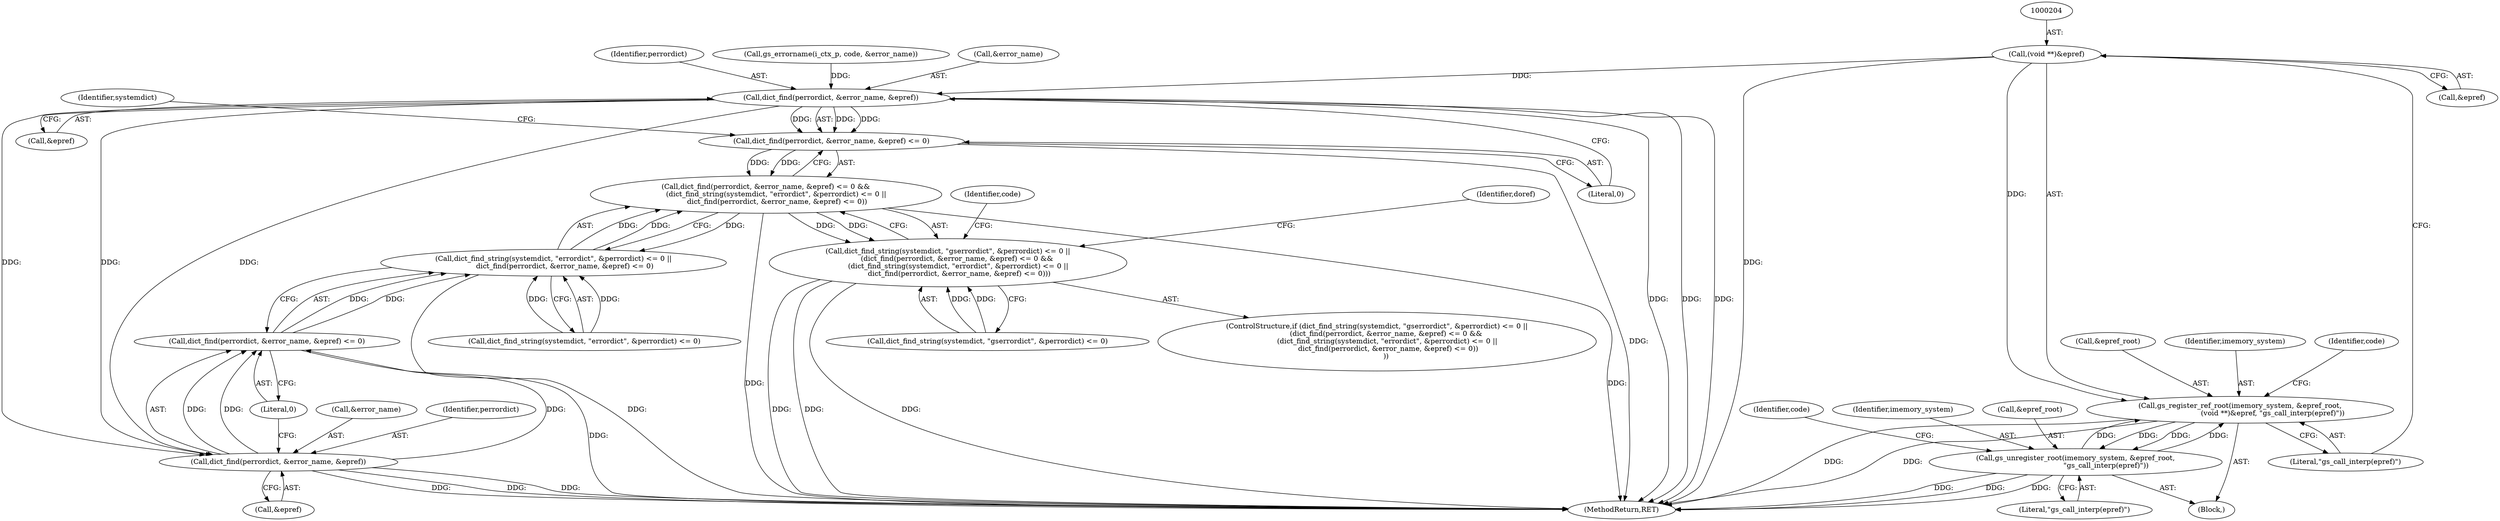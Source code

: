 digraph "0_ghostscript_a6807394bd94b708be24758287b606154daaaed9@pointer" {
"1000203" [label="(Call,(void **)&epref)"];
"1000199" [label="(Call,gs_register_ref_root(imemory_system, &epref_root,\n                             (void **)&epref, \"gs_call_interp(epref)\"))"];
"1000218" [label="(Call,gs_unregister_root(imemory_system, &epref_root,\n                           \"gs_call_interp(epref)\"))"];
"1000648" [label="(Call,dict_find(perrordict, &error_name, &epref))"];
"1000647" [label="(Call,dict_find(perrordict, &error_name, &epref) <= 0)"];
"1000646" [label="(Call,dict_find(perrordict, &error_name, &epref) <= 0 &&\n         (dict_find_string(systemdict, \"errordict\", &perrordict) <= 0 ||\n          dict_find(perrordict, &error_name, &epref) <= 0))"];
"1000638" [label="(Call,dict_find_string(systemdict, \"gserrordict\", &perrordict) <= 0 ||\n        (dict_find(perrordict, &error_name, &epref) <= 0 &&\n         (dict_find_string(systemdict, \"errordict\", &perrordict) <= 0 ||\n          dict_find(perrordict, &error_name, &epref) <= 0)))"];
"1000655" [label="(Call,dict_find_string(systemdict, \"errordict\", &perrordict) <= 0 ||\n          dict_find(perrordict, &error_name, &epref) <= 0)"];
"1000664" [label="(Call,dict_find(perrordict, &error_name, &epref))"];
"1000663" [label="(Call,dict_find(perrordict, &error_name, &epref) <= 0)"];
"1000225" [label="(Identifier,code)"];
"1000654" [label="(Literal,0)"];
"1000656" [label="(Call,dict_find_string(systemdict, \"errordict\", &perrordict) <= 0)"];
"1000203" [label="(Call,(void **)&epref)"];
"1000658" [label="(Identifier,systemdict)"];
"1000638" [label="(Call,dict_find_string(systemdict, \"gserrordict\", &perrordict) <= 0 ||\n        (dict_find(perrordict, &error_name, &epref) <= 0 &&\n         (dict_find_string(systemdict, \"errordict\", &perrordict) <= 0 ||\n          dict_find(perrordict, &error_name, &epref) <= 0)))"];
"1000201" [label="(Call,&epref_root)"];
"1000193" [label="(Block,)"];
"1000219" [label="(Identifier,imemory_system)"];
"1000666" [label="(Call,&error_name)"];
"1000218" [label="(Call,gs_unregister_root(imemory_system, &epref_root,\n                           \"gs_call_interp(epref)\"))"];
"1000639" [label="(Call,dict_find_string(systemdict, \"gserrordict\", &perrordict) <= 0)"];
"1000655" [label="(Call,dict_find_string(systemdict, \"errordict\", &perrordict) <= 0 ||\n          dict_find(perrordict, &error_name, &epref) <= 0)"];
"1000650" [label="(Call,&error_name)"];
"1000649" [label="(Identifier,perrordict)"];
"1000647" [label="(Call,dict_find(perrordict, &error_name, &epref) <= 0)"];
"1000220" [label="(Call,&epref_root)"];
"1000629" [label="(Call,gs_errorname(i_ctx_p, code, &error_name))"];
"1000200" [label="(Identifier,imemory_system)"];
"1000637" [label="(ControlStructure,if (dict_find_string(systemdict, \"gserrordict\", &perrordict) <= 0 ||\n        (dict_find(perrordict, &error_name, &epref) <= 0 &&\n         (dict_find_string(systemdict, \"errordict\", &perrordict) <= 0 ||\n          dict_find(perrordict, &error_name, &epref) <= 0))\n        ))"];
"1000209" [label="(Identifier,code)"];
"1000207" [label="(Literal,\"gs_call_interp(epref)\")"];
"1000205" [label="(Call,&epref)"];
"1000672" [label="(Identifier,code)"];
"1000674" [label="(Identifier,doref)"];
"1000199" [label="(Call,gs_register_ref_root(imemory_system, &epref_root,\n                             (void **)&epref, \"gs_call_interp(epref)\"))"];
"1000826" [label="(MethodReturn,RET)"];
"1000670" [label="(Literal,0)"];
"1000652" [label="(Call,&epref)"];
"1000646" [label="(Call,dict_find(perrordict, &error_name, &epref) <= 0 &&\n         (dict_find_string(systemdict, \"errordict\", &perrordict) <= 0 ||\n          dict_find(perrordict, &error_name, &epref) <= 0))"];
"1000668" [label="(Call,&epref)"];
"1000648" [label="(Call,dict_find(perrordict, &error_name, &epref))"];
"1000665" [label="(Identifier,perrordict)"];
"1000663" [label="(Call,dict_find(perrordict, &error_name, &epref) <= 0)"];
"1000222" [label="(Literal,\"gs_call_interp(epref)\")"];
"1000664" [label="(Call,dict_find(perrordict, &error_name, &epref))"];
"1000203" -> "1000199"  [label="AST: "];
"1000203" -> "1000205"  [label="CFG: "];
"1000204" -> "1000203"  [label="AST: "];
"1000205" -> "1000203"  [label="AST: "];
"1000207" -> "1000203"  [label="CFG: "];
"1000203" -> "1000826"  [label="DDG: "];
"1000203" -> "1000199"  [label="DDG: "];
"1000203" -> "1000648"  [label="DDG: "];
"1000199" -> "1000193"  [label="AST: "];
"1000199" -> "1000207"  [label="CFG: "];
"1000200" -> "1000199"  [label="AST: "];
"1000201" -> "1000199"  [label="AST: "];
"1000207" -> "1000199"  [label="AST: "];
"1000209" -> "1000199"  [label="CFG: "];
"1000199" -> "1000826"  [label="DDG: "];
"1000199" -> "1000826"  [label="DDG: "];
"1000218" -> "1000199"  [label="DDG: "];
"1000218" -> "1000199"  [label="DDG: "];
"1000199" -> "1000218"  [label="DDG: "];
"1000199" -> "1000218"  [label="DDG: "];
"1000218" -> "1000193"  [label="AST: "];
"1000218" -> "1000222"  [label="CFG: "];
"1000219" -> "1000218"  [label="AST: "];
"1000220" -> "1000218"  [label="AST: "];
"1000222" -> "1000218"  [label="AST: "];
"1000225" -> "1000218"  [label="CFG: "];
"1000218" -> "1000826"  [label="DDG: "];
"1000218" -> "1000826"  [label="DDG: "];
"1000218" -> "1000826"  [label="DDG: "];
"1000648" -> "1000647"  [label="AST: "];
"1000648" -> "1000652"  [label="CFG: "];
"1000649" -> "1000648"  [label="AST: "];
"1000650" -> "1000648"  [label="AST: "];
"1000652" -> "1000648"  [label="AST: "];
"1000654" -> "1000648"  [label="CFG: "];
"1000648" -> "1000826"  [label="DDG: "];
"1000648" -> "1000826"  [label="DDG: "];
"1000648" -> "1000826"  [label="DDG: "];
"1000648" -> "1000647"  [label="DDG: "];
"1000648" -> "1000647"  [label="DDG: "];
"1000648" -> "1000647"  [label="DDG: "];
"1000629" -> "1000648"  [label="DDG: "];
"1000648" -> "1000664"  [label="DDG: "];
"1000648" -> "1000664"  [label="DDG: "];
"1000648" -> "1000664"  [label="DDG: "];
"1000647" -> "1000646"  [label="AST: "];
"1000647" -> "1000654"  [label="CFG: "];
"1000654" -> "1000647"  [label="AST: "];
"1000658" -> "1000647"  [label="CFG: "];
"1000646" -> "1000647"  [label="CFG: "];
"1000647" -> "1000826"  [label="DDG: "];
"1000647" -> "1000646"  [label="DDG: "];
"1000647" -> "1000646"  [label="DDG: "];
"1000646" -> "1000638"  [label="AST: "];
"1000646" -> "1000655"  [label="CFG: "];
"1000655" -> "1000646"  [label="AST: "];
"1000638" -> "1000646"  [label="CFG: "];
"1000646" -> "1000826"  [label="DDG: "];
"1000646" -> "1000826"  [label="DDG: "];
"1000646" -> "1000638"  [label="DDG: "];
"1000646" -> "1000638"  [label="DDG: "];
"1000655" -> "1000646"  [label="DDG: "];
"1000655" -> "1000646"  [label="DDG: "];
"1000646" -> "1000655"  [label="DDG: "];
"1000638" -> "1000637"  [label="AST: "];
"1000638" -> "1000639"  [label="CFG: "];
"1000639" -> "1000638"  [label="AST: "];
"1000672" -> "1000638"  [label="CFG: "];
"1000674" -> "1000638"  [label="CFG: "];
"1000638" -> "1000826"  [label="DDG: "];
"1000638" -> "1000826"  [label="DDG: "];
"1000638" -> "1000826"  [label="DDG: "];
"1000639" -> "1000638"  [label="DDG: "];
"1000639" -> "1000638"  [label="DDG: "];
"1000655" -> "1000656"  [label="CFG: "];
"1000655" -> "1000663"  [label="CFG: "];
"1000656" -> "1000655"  [label="AST: "];
"1000663" -> "1000655"  [label="AST: "];
"1000655" -> "1000826"  [label="DDG: "];
"1000656" -> "1000655"  [label="DDG: "];
"1000656" -> "1000655"  [label="DDG: "];
"1000663" -> "1000655"  [label="DDG: "];
"1000663" -> "1000655"  [label="DDG: "];
"1000664" -> "1000663"  [label="AST: "];
"1000664" -> "1000668"  [label="CFG: "];
"1000665" -> "1000664"  [label="AST: "];
"1000666" -> "1000664"  [label="AST: "];
"1000668" -> "1000664"  [label="AST: "];
"1000670" -> "1000664"  [label="CFG: "];
"1000664" -> "1000826"  [label="DDG: "];
"1000664" -> "1000826"  [label="DDG: "];
"1000664" -> "1000826"  [label="DDG: "];
"1000664" -> "1000663"  [label="DDG: "];
"1000664" -> "1000663"  [label="DDG: "];
"1000664" -> "1000663"  [label="DDG: "];
"1000663" -> "1000670"  [label="CFG: "];
"1000670" -> "1000663"  [label="AST: "];
"1000663" -> "1000826"  [label="DDG: "];
}
